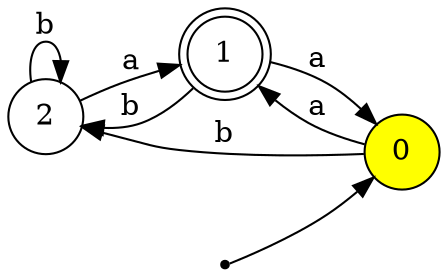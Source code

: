 digraph DFA {
 rankdir=LR;
 node [shape=circle];
 size="8,5";
 overlap=false;
 splines=true;
 2;
 1 [shape=doublecircle];
 0 [style=filled, fillcolor=yellow];
 init [shape=point];
 init -> 0;
 2 -> 2 [label="b"];
 2 -> 1 [label="a"];
 1 -> 2 [label="b"];
 1 -> 0 [label="a"];
 0 -> 2 [label="b"];
 0 -> 1 [label="a"];
}

